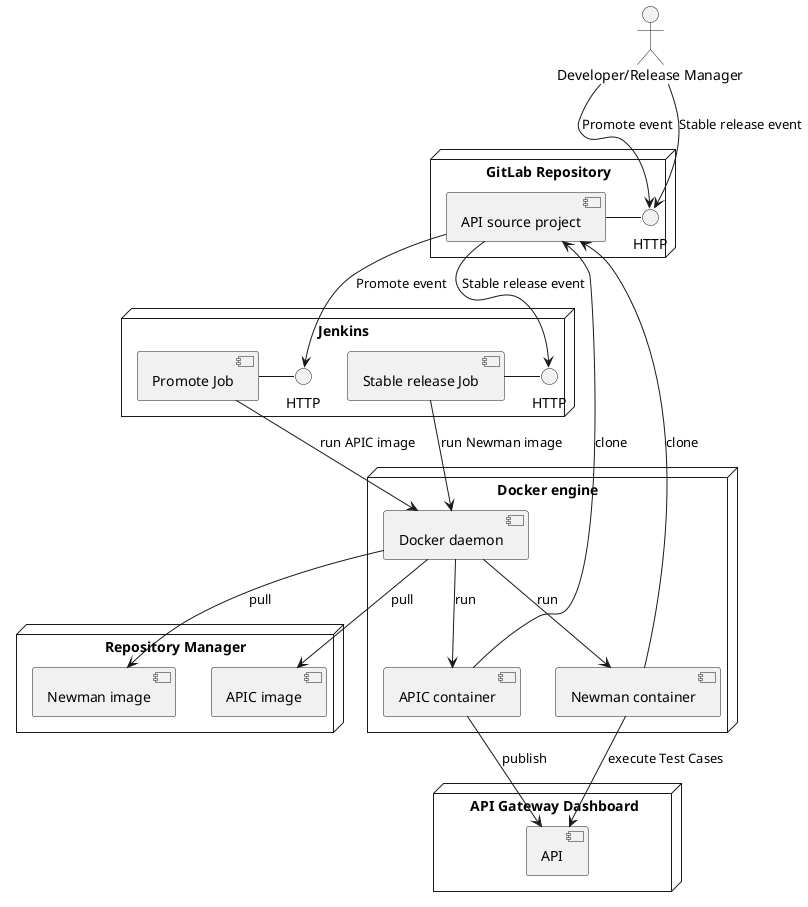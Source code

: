 @startuml
skinparam componentStyle uml2

actor "Developer/Release Manager" as dev

node " API Gateway Dashboard" {
 [API] as APIGW
}
node "GitLab Repository" {
  [API source project] as source
  interface HTTP as HttpSource
  source - HttpSource
  dev --> HttpSource:Promote event 
  dev --> HttpSource:Stable release event 
}

node "Repository Manager" as Repository {
  [APIC image] as ApicImage
  [Newman image] as NewmanImage
}

node "Docker engine" {
  [APIC container] as APIC
  [Newman container] as Newman
  [Docker daemon] as daemon
  daemon --> ApicImage:pull
  daemon --> APIC:run 
  APIC --> source:clone
  APIC --> APIGW:publish
  daemon --> NewmanImage:pull
  daemon --> Newman:run 
  Newman --> source:clone
  Newman --> APIGW:execute Test Cases
}

node "Jenkins" as Jenkins {
  [Promote Job] as promoteJob
  promoteJob --> daemon:run APIC image
  interface HTTP as HttpPromoteJob
  promoteJob - HttpPromoteJob
  source --> HttpPromoteJob:Promote event 

  [Stable release Job] as stableJob
  stableJob --> daemon:run Newman image
  interface HTTP as HttpStableJob
  stableJob - HttpStableJob
  source --> HttpStableJob:Stable release event 
}
@enduml
